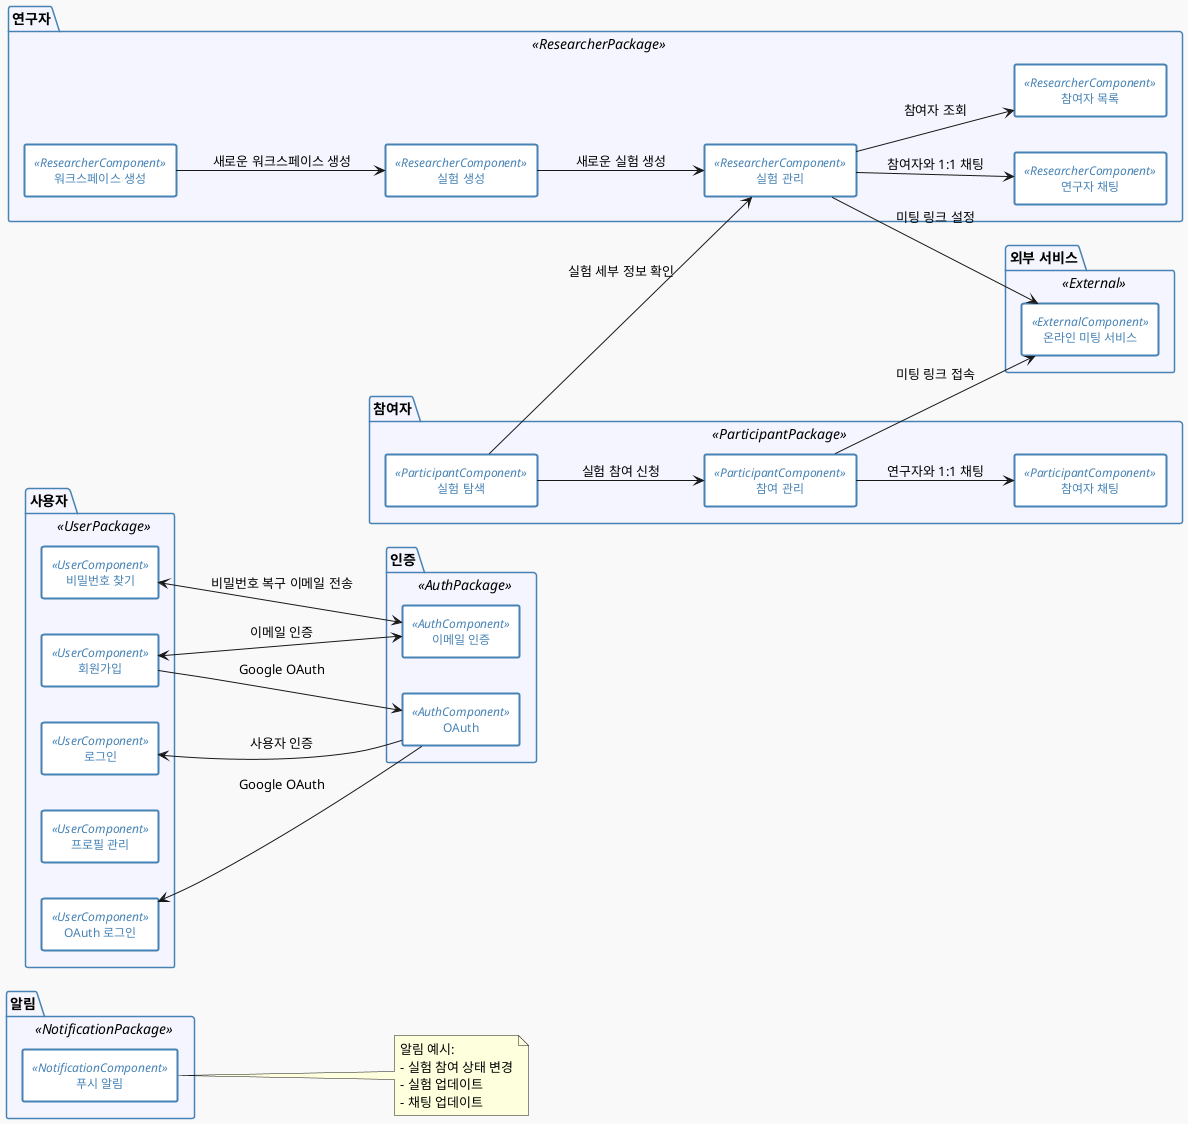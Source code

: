 @startuml
left to right direction
skinparam componentStyle rectangle
skinparam backgroundColor #F9F9F9
skinparam packageBackgroundColor #F5F5FF
skinparam packageBorderColor #4682B4
skinparam componentBorderColor #4682B4
skinparam componentFontColor #4682B4
skinparam componentBorderThickness 2
skinparam componentFontSize 12
skinparam component {
    BackgroundColor #FFFFFF
    BorderColor #4682B4
    FontColor #4682B4
}

package "사용자" <<UserPackage>> {
    [회원가입] <<UserComponent>>
    [로그인] <<UserComponent>>
    [OAuth 로그인] <<UserComponent>>
    [프로필 관리] <<UserComponent>>
    [비밀번호 찾기] <<UserComponent>>
}

package "연구자" <<ResearcherPackage>> {
    [워크스페이스 생성] <<ResearcherComponent>>
    [실험 생성] <<ResearcherComponent>>
    [실험 관리] <<ResearcherComponent>>
    [참여자 목록] <<ResearcherComponent>>
    [연구자 채팅] <<ResearcherComponent>>
}

package "참여자" <<ParticipantPackage>> {
    [실험 탐색] <<ParticipantComponent>>
    [참여 관리] <<ParticipantComponent>>
    [참여자 채팅] <<ParticipantComponent>>
'    [알림] <<ParticipantComponent>>
}

package "인증" <<AuthPackage>> {
    [OAuth] <<AuthComponent>>
    [이메일 인증] <<AuthComponent>>
}

package "알림" <<NotificationPackage>> {
    [푸시 알림] <<NotificationComponent>>
}

package "외부 서비스" <<External>> {
    [온라인 미팅 서비스] <<ExternalComponent>>
}


' 사용자 컴포넌트
[회원가입] --> [OAuth] : Google OAuth
[회원가입] <--> [이메일 인증] : 이메일 인증
[비밀번호 찾기] <--> [이메일 인증] : 비밀번호 복구 이메일 전송

' 연구자 컴포넌트
[워크스페이스 생성] --> [실험 생성] : 새로운 워크스페이스 생성
[실험 생성] --> [실험 관리] : 새로운 실험 생성
[실험 관리] --> [참여자 목록] : 참여자 조회
[실험 관리] --> [연구자 채팅] : 참여자와 1:1 채팅
[실험 관리] --> [온라인 미팅 서비스] : 미팅 링크 설정

' 참여자 컴포넌트
[실험 탐색] --> [실험 관리] : 실험 세부 정보 확인
[실험 탐색] --> [참여 관리] : 실험 참여 신청
[참여 관리] --> [참여자 채팅] : 연구자와 1:1 채팅
[참여 관리] --> [온라인 미팅 서비스] : 미팅 링크 접속

' 인증 컴포넌트
[OAuth] --> [로그인] : 사용자 인증
[OAuth] --> [OAuth 로그인] : Google OAuth

' 노트 추가
note right of [푸시 알림]
    알림 예시:
    - 실험 참여 상태 변경
    - 실험 업데이트
    - 채팅 업데이트
end note

@enduml
